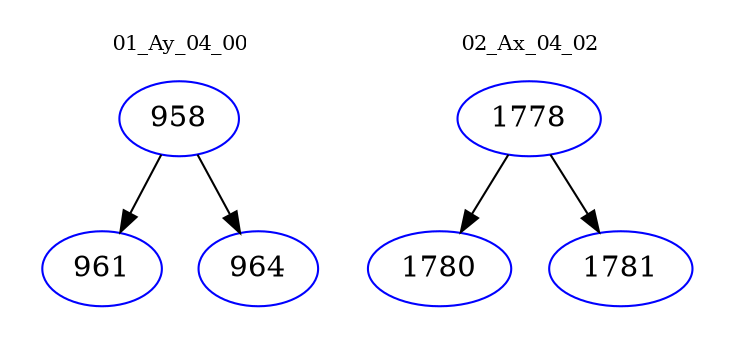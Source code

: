 digraph{
subgraph cluster_0 {
color = white
label = "01_Ay_04_00";
fontsize=10;
T0_958 [label="958", color="blue"]
T0_958 -> T0_961 [color="black"]
T0_961 [label="961", color="blue"]
T0_958 -> T0_964 [color="black"]
T0_964 [label="964", color="blue"]
}
subgraph cluster_1 {
color = white
label = "02_Ax_04_02";
fontsize=10;
T1_1778 [label="1778", color="blue"]
T1_1778 -> T1_1780 [color="black"]
T1_1780 [label="1780", color="blue"]
T1_1778 -> T1_1781 [color="black"]
T1_1781 [label="1781", color="blue"]
}
}
